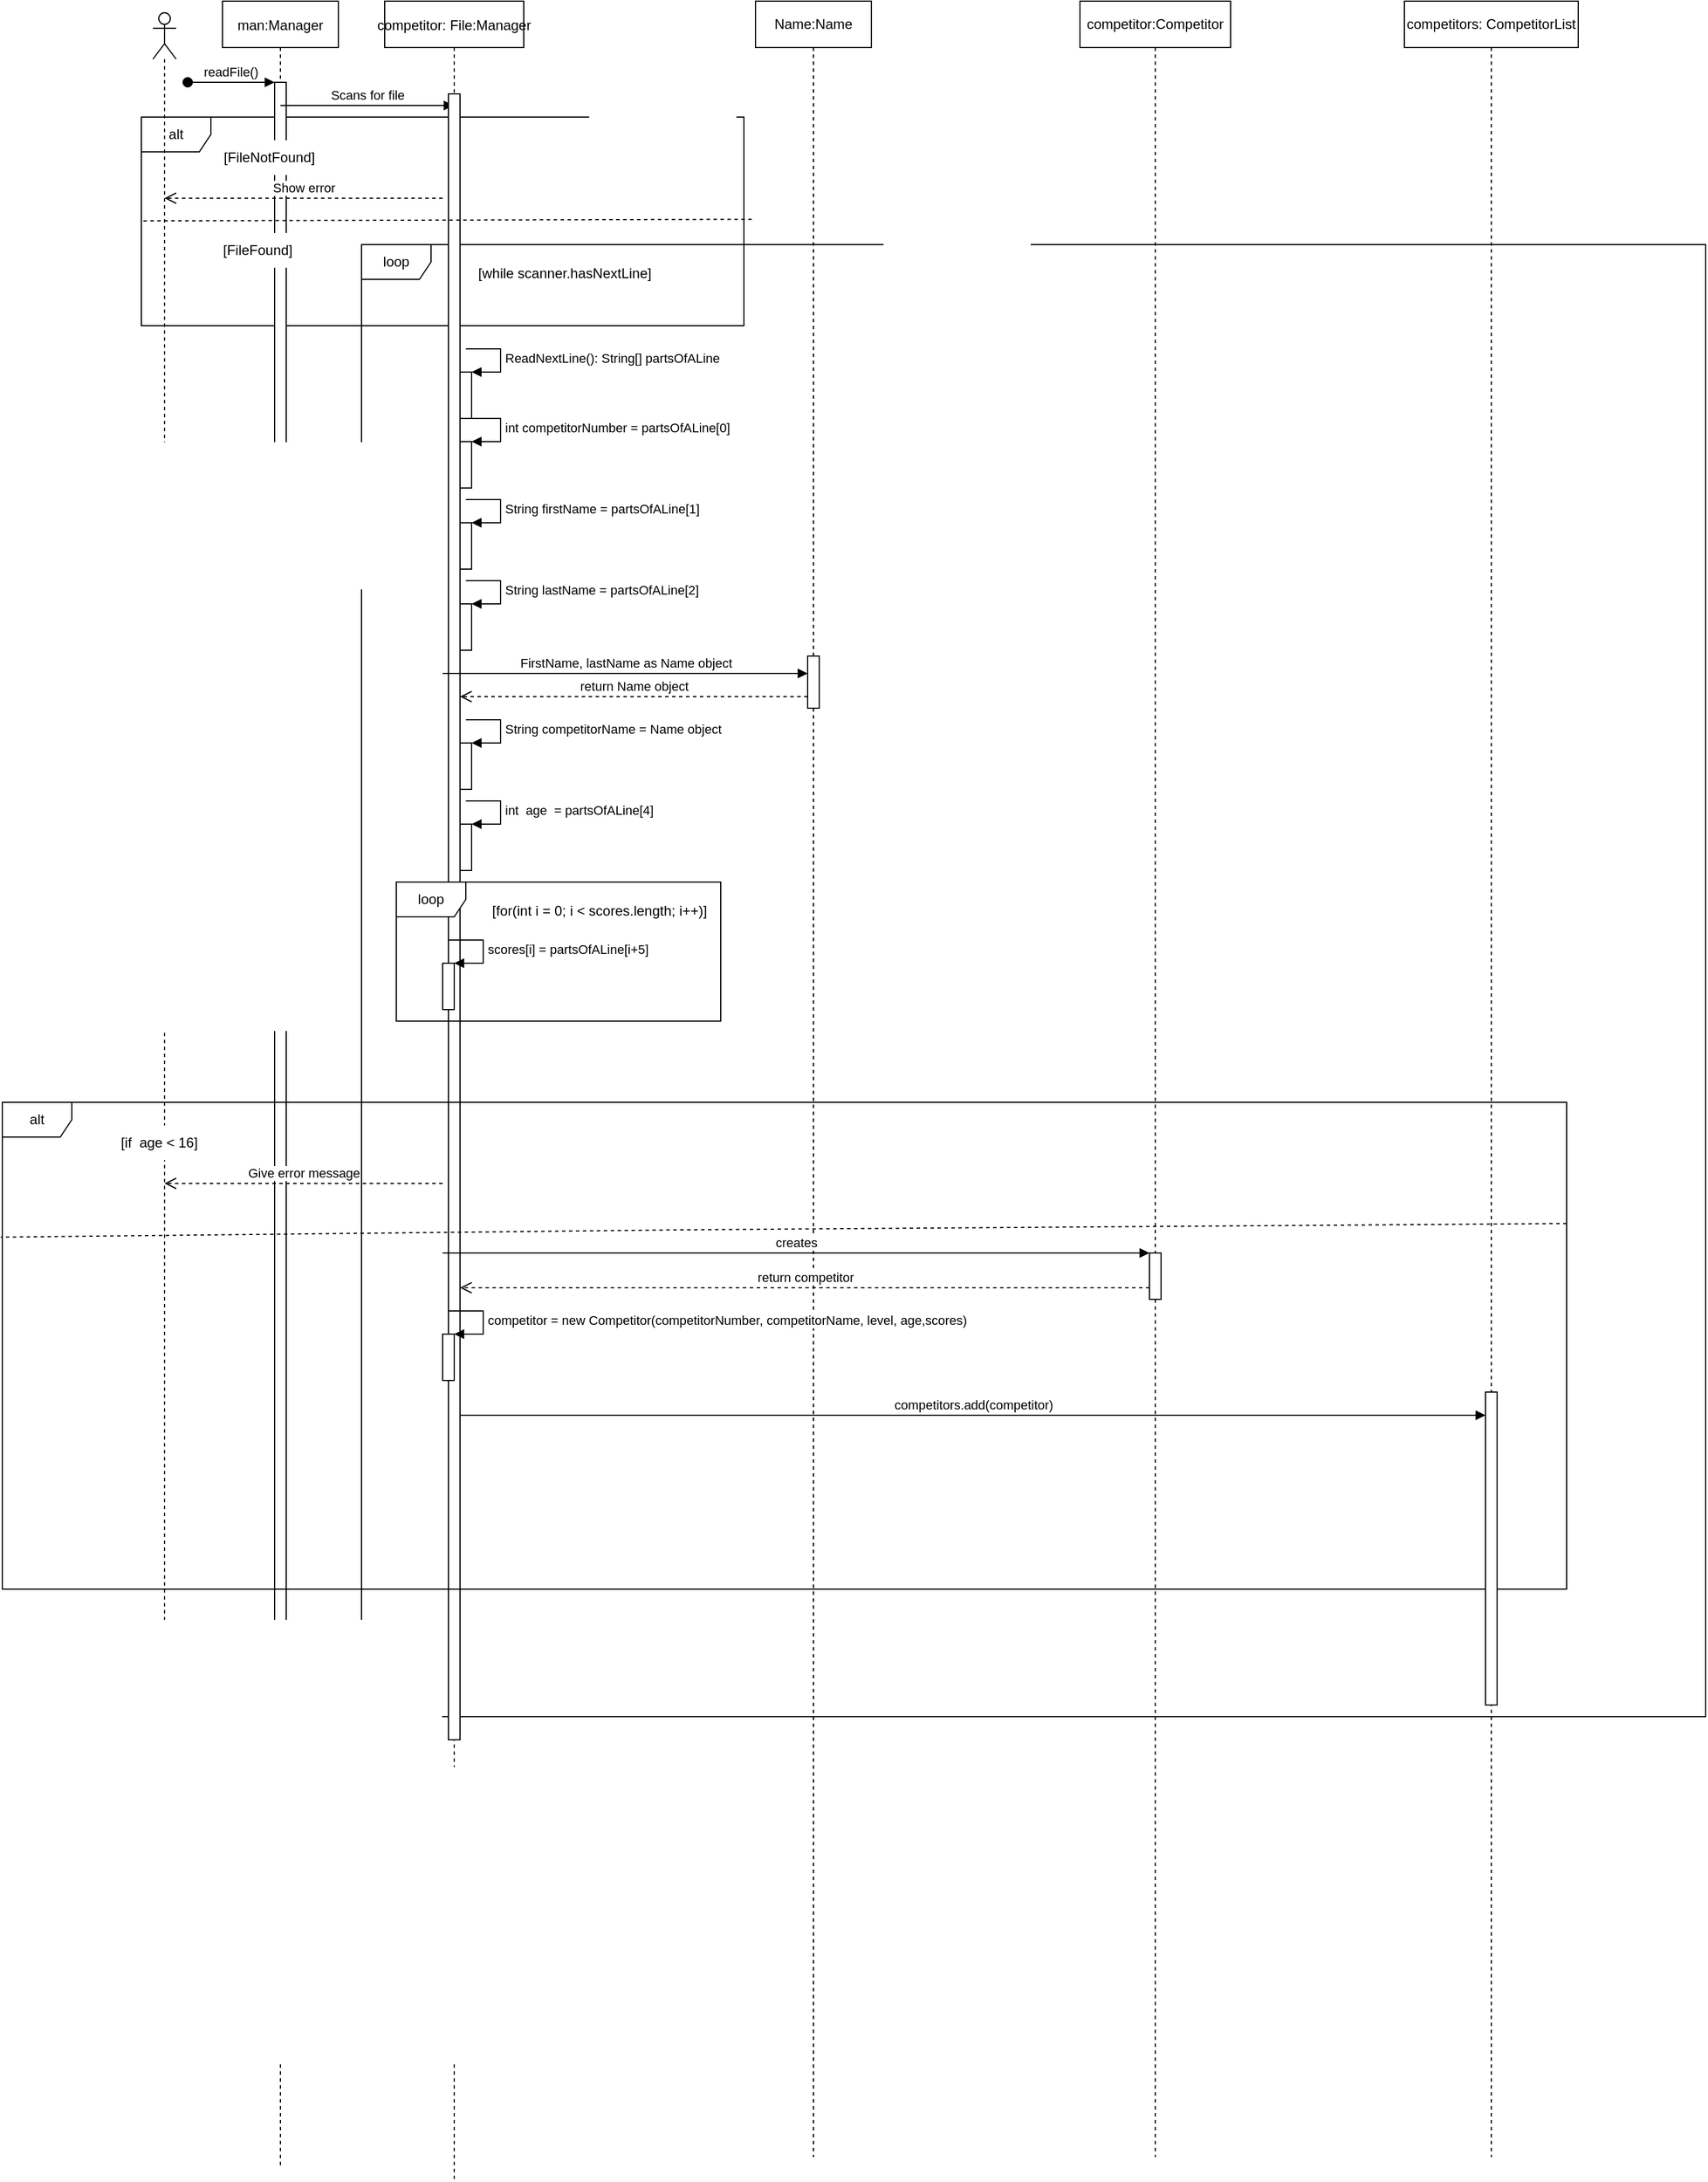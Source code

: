 <mxfile version="20.8.3" type="device"><diagram id="kgpKYQtTHZ0yAKxKKP6v" name="Page-1"><mxGraphModel dx="1510" dy="1004" grid="1" gridSize="10" guides="1" tooltips="1" connect="1" arrows="1" fold="1" page="1" pageScale="1" pageWidth="850" pageHeight="1100" math="0" shadow="0"><root><mxCell id="0"/><mxCell id="1" parent="0"/><mxCell id="GLIZRUICISmP5Psqi3bT-15" value="loop" style="shape=umlFrame;whiteSpace=wrap;html=1;fillColor=default;" vertex="1" parent="1"><mxGeometry x="250" y="290" width="1160" height="1270" as="geometry"/></mxCell><mxCell id="GLIZRUICISmP5Psqi3bT-6" value="alt" style="shape=umlFrame;whiteSpace=wrap;html=1;" vertex="1" parent="1"><mxGeometry x="60" y="180" width="520" height="180" as="geometry"/></mxCell><mxCell id="3nuBFxr9cyL0pnOWT2aG-1" value="man:Manager" style="shape=umlLifeline;perimeter=lifelinePerimeter;container=1;collapsible=0;recursiveResize=0;rounded=0;shadow=0;strokeWidth=1;" parent="1" vertex="1"><mxGeometry x="130" y="80" width="100" height="1870" as="geometry"/></mxCell><mxCell id="3nuBFxr9cyL0pnOWT2aG-2" value="" style="points=[];perimeter=orthogonalPerimeter;rounded=0;shadow=0;strokeWidth=1;" parent="3nuBFxr9cyL0pnOWT2aG-1" vertex="1"><mxGeometry x="45" y="70" width="10" height="1410" as="geometry"/></mxCell><mxCell id="3nuBFxr9cyL0pnOWT2aG-3" value="readFile()" style="verticalAlign=bottom;startArrow=oval;endArrow=block;startSize=8;shadow=0;strokeWidth=1;" parent="3nuBFxr9cyL0pnOWT2aG-1" target="3nuBFxr9cyL0pnOWT2aG-2" edge="1"><mxGeometry relative="1" as="geometry"><mxPoint x="-30" y="70" as="sourcePoint"/></mxGeometry></mxCell><mxCell id="GLIZRUICISmP5Psqi3bT-5" value="Scans for file" style="html=1;verticalAlign=bottom;endArrow=block;rounded=0;" edge="1" parent="3nuBFxr9cyL0pnOWT2aG-1" target="GLIZRUICISmP5Psqi3bT-2"><mxGeometry width="80" relative="1" as="geometry"><mxPoint x="50" y="90" as="sourcePoint"/><mxPoint x="150" y="90" as="targetPoint"/></mxGeometry></mxCell><mxCell id="GLIZRUICISmP5Psqi3bT-2" value="competitor: File:Manager" style="shape=umlLifeline;perimeter=lifelinePerimeter;container=1;collapsible=0;recursiveResize=0;rounded=0;shadow=0;strokeWidth=1;" vertex="1" parent="1"><mxGeometry x="270" y="80" width="120" height="1880" as="geometry"/></mxCell><mxCell id="GLIZRUICISmP5Psqi3bT-3" value="" style="points=[];perimeter=orthogonalPerimeter;rounded=0;shadow=0;strokeWidth=1;" vertex="1" parent="GLIZRUICISmP5Psqi3bT-2"><mxGeometry x="55" y="80" width="10" height="1420" as="geometry"/></mxCell><mxCell id="GLIZRUICISmP5Psqi3bT-19" value="" style="html=1;points=[];perimeter=orthogonalPerimeter;fillColor=default;" vertex="1" parent="GLIZRUICISmP5Psqi3bT-2"><mxGeometry x="65" y="380" width="10" height="40" as="geometry"/></mxCell><mxCell id="GLIZRUICISmP5Psqi3bT-20" value="int competitorNumber = partsOfALine[0]" style="edgeStyle=orthogonalEdgeStyle;html=1;align=left;spacingLeft=2;endArrow=block;rounded=0;entryX=1;entryY=0;" edge="1" target="GLIZRUICISmP5Psqi3bT-19" parent="GLIZRUICISmP5Psqi3bT-2"><mxGeometry relative="1" as="geometry"><mxPoint x="70" y="360" as="sourcePoint"/><Array as="points"><mxPoint x="100" y="360"/></Array></mxGeometry></mxCell><mxCell id="GLIZRUICISmP5Psqi3bT-27" value="" style="html=1;points=[];perimeter=orthogonalPerimeter;fillColor=default;" vertex="1" parent="GLIZRUICISmP5Psqi3bT-2"><mxGeometry x="65" y="450" width="10" height="40" as="geometry"/></mxCell><mxCell id="GLIZRUICISmP5Psqi3bT-28" value="String firstName = partsOfALine[1]" style="edgeStyle=orthogonalEdgeStyle;html=1;align=left;spacingLeft=2;endArrow=block;rounded=0;entryX=1;entryY=0;" edge="1" target="GLIZRUICISmP5Psqi3bT-27" parent="GLIZRUICISmP5Psqi3bT-2"><mxGeometry relative="1" as="geometry"><mxPoint x="70" y="430" as="sourcePoint"/><Array as="points"><mxPoint x="100" y="430"/></Array></mxGeometry></mxCell><mxCell id="GLIZRUICISmP5Psqi3bT-29" value="" style="html=1;points=[];perimeter=orthogonalPerimeter;fillColor=default;" vertex="1" parent="GLIZRUICISmP5Psqi3bT-2"><mxGeometry x="65" y="520" width="10" height="40" as="geometry"/></mxCell><mxCell id="GLIZRUICISmP5Psqi3bT-30" value="String lastName = partsOfALine[2]" style="edgeStyle=orthogonalEdgeStyle;html=1;align=left;spacingLeft=2;endArrow=block;rounded=0;entryX=1;entryY=0;" edge="1" target="GLIZRUICISmP5Psqi3bT-29" parent="GLIZRUICISmP5Psqi3bT-2"><mxGeometry relative="1" as="geometry"><mxPoint x="70" y="500" as="sourcePoint"/><Array as="points"><mxPoint x="100" y="500"/></Array></mxGeometry></mxCell><mxCell id="GLIZRUICISmP5Psqi3bT-45" value="&lt;span style=&quot;text-align: left;&quot;&gt;FirstName, lastName as Name object&lt;/span&gt;" style="html=1;verticalAlign=bottom;endArrow=block;rounded=0;" edge="1" parent="GLIZRUICISmP5Psqi3bT-2" target="GLIZRUICISmP5Psqi3bT-46"><mxGeometry width="80" relative="1" as="geometry"><mxPoint x="50" y="580" as="sourcePoint"/><mxPoint x="130" y="580" as="targetPoint"/><mxPoint as="offset"/></mxGeometry></mxCell><mxCell id="GLIZRUICISmP5Psqi3bT-48" value="" style="html=1;points=[];perimeter=orthogonalPerimeter;fillColor=default;" vertex="1" parent="GLIZRUICISmP5Psqi3bT-2"><mxGeometry x="65" y="710" width="10" height="40" as="geometry"/></mxCell><mxCell id="GLIZRUICISmP5Psqi3bT-49" value="int&amp;nbsp; age&amp;nbsp; = partsOfALine[4]" style="edgeStyle=orthogonalEdgeStyle;html=1;align=left;spacingLeft=2;endArrow=block;rounded=0;entryX=1;entryY=0;" edge="1" target="GLIZRUICISmP5Psqi3bT-48" parent="GLIZRUICISmP5Psqi3bT-2"><mxGeometry relative="1" as="geometry"><mxPoint x="70.0" y="690" as="sourcePoint"/><Array as="points"><mxPoint x="100" y="690"/></Array></mxGeometry></mxCell><mxCell id="GLIZRUICISmP5Psqi3bT-31" value="" style="html=1;points=[];perimeter=orthogonalPerimeter;fillColor=default;" vertex="1" parent="GLIZRUICISmP5Psqi3bT-2"><mxGeometry x="65" y="640" width="10" height="40" as="geometry"/></mxCell><mxCell id="GLIZRUICISmP5Psqi3bT-32" value="String competitorName = Name object" style="edgeStyle=orthogonalEdgeStyle;html=1;align=left;spacingLeft=2;endArrow=block;rounded=0;entryX=1;entryY=0;" edge="1" target="GLIZRUICISmP5Psqi3bT-31" parent="GLIZRUICISmP5Psqi3bT-2"><mxGeometry relative="1" as="geometry"><mxPoint x="70" y="620" as="sourcePoint"/><Array as="points"><mxPoint x="100" y="620"/></Array></mxGeometry></mxCell><mxCell id="GLIZRUICISmP5Psqi3bT-75" value="" style="html=1;points=[];perimeter=orthogonalPerimeter;fillColor=default;" vertex="1" parent="GLIZRUICISmP5Psqi3bT-2"><mxGeometry x="65" y="320" width="10" height="40" as="geometry"/></mxCell><mxCell id="GLIZRUICISmP5Psqi3bT-76" value="ReadNextLine(): String[] partsOfALine" style="edgeStyle=orthogonalEdgeStyle;html=1;align=left;spacingLeft=2;endArrow=block;rounded=0;entryX=1;entryY=0;" edge="1" target="GLIZRUICISmP5Psqi3bT-75" parent="GLIZRUICISmP5Psqi3bT-2"><mxGeometry relative="1" as="geometry"><mxPoint x="70" y="300" as="sourcePoint"/><Array as="points"><mxPoint x="100" y="300"/></Array></mxGeometry></mxCell><mxCell id="GLIZRUICISmP5Psqi3bT-7" value="" style="shape=umlLifeline;participant=umlActor;perimeter=lifelinePerimeter;whiteSpace=wrap;html=1;container=1;collapsible=0;recursiveResize=0;verticalAlign=top;spacingTop=36;outlineConnect=0;" vertex="1" parent="1"><mxGeometry x="70" y="90" width="20" height="1600" as="geometry"/></mxCell><mxCell id="GLIZRUICISmP5Psqi3bT-8" value="[FileNotFound]" style="text;html=1;align=center;verticalAlign=middle;resizable=0;points=[];autosize=1;strokeColor=none;fillColor=default;" vertex="1" parent="1"><mxGeometry x="120" y="200" width="100" height="30" as="geometry"/></mxCell><mxCell id="GLIZRUICISmP5Psqi3bT-9" value="Show error" style="html=1;verticalAlign=bottom;endArrow=open;dashed=1;endSize=8;rounded=0;" edge="1" parent="1" target="GLIZRUICISmP5Psqi3bT-7"><mxGeometry relative="1" as="geometry"><mxPoint x="320" y="250" as="sourcePoint"/><mxPoint x="240" y="250" as="targetPoint"/></mxGeometry></mxCell><mxCell id="GLIZRUICISmP5Psqi3bT-10" value="" style="html=1;verticalAlign=bottom;endArrow=none;dashed=1;endSize=8;rounded=0;endFill=0;exitX=1.013;exitY=0.49;exitDx=0;exitDy=0;exitPerimeter=0;" edge="1" parent="1" source="GLIZRUICISmP5Psqi3bT-6"><mxGeometry x="0.168" y="-10" relative="1" as="geometry"><mxPoint x="380" y="270" as="sourcePoint"/><mxPoint x="59.837" y="269.58" as="targetPoint"/><mxPoint as="offset"/></mxGeometry></mxCell><mxCell id="GLIZRUICISmP5Psqi3bT-11" value="[FileFound]" style="text;html=1;align=center;verticalAlign=middle;resizable=0;points=[];autosize=1;strokeColor=none;fillColor=default;" vertex="1" parent="1"><mxGeometry x="120" y="280" width="80" height="30" as="geometry"/></mxCell><mxCell id="GLIZRUICISmP5Psqi3bT-16" value="[while scanner.hasNextLine]" style="text;html=1;align=center;verticalAlign=middle;resizable=0;points=[];autosize=1;strokeColor=none;fillColor=none;" vertex="1" parent="1"><mxGeometry x="340" y="300" width="170" height="30" as="geometry"/></mxCell><mxCell id="GLIZRUICISmP5Psqi3bT-44" value="Name:Name" style="shape=umlLifeline;perimeter=lifelinePerimeter;whiteSpace=wrap;html=1;container=1;collapsible=0;recursiveResize=0;outlineConnect=0;fillColor=default;" vertex="1" parent="1"><mxGeometry x="590" y="80" width="100" height="1860" as="geometry"/></mxCell><mxCell id="GLIZRUICISmP5Psqi3bT-46" value="" style="html=1;points=[];perimeter=orthogonalPerimeter;fillColor=default;" vertex="1" parent="GLIZRUICISmP5Psqi3bT-44"><mxGeometry x="45" y="565" width="10" height="45" as="geometry"/></mxCell><mxCell id="GLIZRUICISmP5Psqi3bT-47" value="return Name object" style="html=1;verticalAlign=bottom;endArrow=open;dashed=1;endSize=8;rounded=0;" edge="1" parent="1" source="GLIZRUICISmP5Psqi3bT-46" target="GLIZRUICISmP5Psqi3bT-3"><mxGeometry relative="1" as="geometry"><mxPoint x="590" y="680" as="sourcePoint"/><mxPoint x="510" y="680" as="targetPoint"/><Array as="points"><mxPoint x="470" y="680"/></Array></mxGeometry></mxCell><mxCell id="GLIZRUICISmP5Psqi3bT-50" value="" style="html=1;points=[];perimeter=orthogonalPerimeter;fillColor=default;" vertex="1" parent="1"><mxGeometry x="320" y="910" width="10" height="40" as="geometry"/></mxCell><mxCell id="GLIZRUICISmP5Psqi3bT-51" value="scores[i] = partsOfALine[i+5]" style="edgeStyle=orthogonalEdgeStyle;html=1;align=left;spacingLeft=2;endArrow=block;rounded=0;entryX=1;entryY=0;" edge="1" target="GLIZRUICISmP5Psqi3bT-50" parent="1"><mxGeometry x="0.011" relative="1" as="geometry"><mxPoint x="325.0" y="890" as="sourcePoint"/><Array as="points"><mxPoint x="355" y="890"/></Array><mxPoint as="offset"/></mxGeometry></mxCell><mxCell id="GLIZRUICISmP5Psqi3bT-52" value="loop" style="shape=umlFrame;whiteSpace=wrap;html=1;fillColor=default;" vertex="1" parent="1"><mxGeometry x="280" y="840" width="280" height="120" as="geometry"/></mxCell><mxCell id="GLIZRUICISmP5Psqi3bT-53" value="[for(int i = 0; i &amp;lt; scores.length; i++)]" style="text;html=1;align=center;verticalAlign=middle;resizable=0;points=[];autosize=1;strokeColor=none;fillColor=none;" vertex="1" parent="1"><mxGeometry x="350" y="850" width="210" height="30" as="geometry"/></mxCell><mxCell id="GLIZRUICISmP5Psqi3bT-54" value="alt" style="shape=umlFrame;whiteSpace=wrap;html=1;fillColor=default;" vertex="1" parent="1"><mxGeometry x="-60" y="1030" width="1350" height="420" as="geometry"/></mxCell><mxCell id="GLIZRUICISmP5Psqi3bT-55" value="[if&amp;nbsp; age &amp;lt; 16]" style="text;html=1;align=center;verticalAlign=middle;resizable=0;points=[];autosize=1;strokeColor=none;fillColor=default;" vertex="1" parent="1"><mxGeometry x="30" y="1050" width="90" height="30" as="geometry"/></mxCell><mxCell id="GLIZRUICISmP5Psqi3bT-56" value="" style="html=1;verticalAlign=bottom;endArrow=none;dashed=1;endSize=8;rounded=0;endFill=0;entryX=-0.001;entryY=0.277;entryDx=0;entryDy=0;entryPerimeter=0;exitX=1;exitY=0.249;exitDx=0;exitDy=0;exitPerimeter=0;" edge="1" parent="1" source="GLIZRUICISmP5Psqi3bT-54" target="GLIZRUICISmP5Psqi3bT-54"><mxGeometry x="0.168" y="-10" relative="1" as="geometry"><mxPoint x="600" y="1680" as="sourcePoint"/><mxPoint x="349.997" y="1680.38" as="targetPoint"/><Array as="points"><mxPoint x="530" y="1140"/></Array><mxPoint as="offset"/></mxGeometry></mxCell><mxCell id="GLIZRUICISmP5Psqi3bT-58" value="Give error message" style="html=1;verticalAlign=bottom;endArrow=open;dashed=1;endSize=8;rounded=0;" edge="1" parent="1" target="GLIZRUICISmP5Psqi3bT-7"><mxGeometry relative="1" as="geometry"><mxPoint x="320" y="1100" as="sourcePoint"/><mxPoint x="240" y="1100" as="targetPoint"/></mxGeometry></mxCell><mxCell id="GLIZRUICISmP5Psqi3bT-59" value="competitors: CompetitorList" style="shape=umlLifeline;perimeter=lifelinePerimeter;whiteSpace=wrap;html=1;container=1;collapsible=0;recursiveResize=0;outlineConnect=0;fillColor=default;" vertex="1" parent="1"><mxGeometry x="1150" y="80" width="150" height="1860" as="geometry"/></mxCell><mxCell id="GLIZRUICISmP5Psqi3bT-60" value="" style="html=1;points=[];perimeter=orthogonalPerimeter;fillColor=default;" vertex="1" parent="GLIZRUICISmP5Psqi3bT-59"><mxGeometry x="70" y="1200" width="10" height="270" as="geometry"/></mxCell><mxCell id="GLIZRUICISmP5Psqi3bT-61" value="competitors.add(competitor)" style="html=1;verticalAlign=bottom;endArrow=block;rounded=0;" edge="1" parent="1" source="GLIZRUICISmP5Psqi3bT-3" target="GLIZRUICISmP5Psqi3bT-60"><mxGeometry width="80" relative="1" as="geometry"><mxPoint x="320" y="1190" as="sourcePoint"/><mxPoint x="797.143" y="1310" as="targetPoint"/><Array as="points"><mxPoint x="450" y="1300"/><mxPoint x="600" y="1300"/></Array></mxGeometry></mxCell><mxCell id="GLIZRUICISmP5Psqi3bT-65" value="competitor:Competitor" style="shape=umlLifeline;perimeter=lifelinePerimeter;whiteSpace=wrap;html=1;container=1;collapsible=0;recursiveResize=0;outlineConnect=0;fillColor=default;" vertex="1" parent="1"><mxGeometry x="870" y="80" width="130" height="1860" as="geometry"/></mxCell><mxCell id="GLIZRUICISmP5Psqi3bT-66" value="" style="html=1;points=[];perimeter=orthogonalPerimeter;fillColor=default;" vertex="1" parent="GLIZRUICISmP5Psqi3bT-65"><mxGeometry x="60" y="1080" width="10" height="40" as="geometry"/></mxCell><mxCell id="GLIZRUICISmP5Psqi3bT-67" value="creates" style="html=1;verticalAlign=bottom;endArrow=block;rounded=0;" edge="1" parent="1" target="GLIZRUICISmP5Psqi3bT-66"><mxGeometry width="80" relative="1" as="geometry"><mxPoint x="320" y="1160" as="sourcePoint"/><mxPoint x="400" y="1160" as="targetPoint"/></mxGeometry></mxCell><mxCell id="GLIZRUICISmP5Psqi3bT-68" value="return competitor" style="html=1;verticalAlign=bottom;endArrow=open;dashed=1;endSize=8;rounded=0;" edge="1" parent="1" source="GLIZRUICISmP5Psqi3bT-66" target="GLIZRUICISmP5Psqi3bT-3"><mxGeometry relative="1" as="geometry"><mxPoint x="1100" y="1280" as="sourcePoint"/><mxPoint x="432.941" y="1470" as="targetPoint"/><Array as="points"><mxPoint x="720" y="1190"/></Array></mxGeometry></mxCell><mxCell id="GLIZRUICISmP5Psqi3bT-69" value="" style="html=1;points=[];perimeter=orthogonalPerimeter;fillColor=default;" vertex="1" parent="1"><mxGeometry x="320" y="1230" width="10" height="40" as="geometry"/></mxCell><mxCell id="GLIZRUICISmP5Psqi3bT-70" value="competitor = new Competitor(competitorNumber, competitorName, level, age,scores)" style="edgeStyle=orthogonalEdgeStyle;html=1;align=left;spacingLeft=2;endArrow=block;rounded=0;entryX=1;entryY=0;" edge="1" target="GLIZRUICISmP5Psqi3bT-69" parent="1"><mxGeometry relative="1" as="geometry"><mxPoint x="325" y="1210" as="sourcePoint"/><Array as="points"><mxPoint x="355" y="1210"/></Array></mxGeometry></mxCell></root></mxGraphModel></diagram></mxfile>